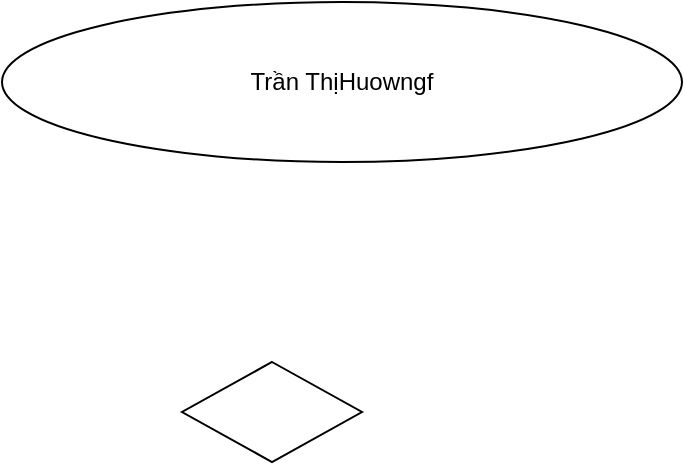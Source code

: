 <mxfile version="24.8.3">
  <diagram name="Trang-1" id="pjf1w4kvpYQWBEQBkmNG">
    <mxGraphModel dx="1289" dy="605" grid="1" gridSize="10" guides="1" tooltips="1" connect="1" arrows="1" fold="1" page="0" pageScale="1" pageWidth="827" pageHeight="1169" math="0" shadow="0">
      <root>
        <mxCell id="0" />
        <mxCell id="1" parent="0" />
        <mxCell id="1MHYraQ7-OuTu7WsoPmK-1" value="Trần ThịHuowngf" style="ellipse;whiteSpace=wrap;html=1;" parent="1" vertex="1">
          <mxGeometry x="40" y="130" width="340" height="80" as="geometry" />
        </mxCell>
        <mxCell id="88GRT2NpLmuiY70dsS1t-1" value="" style="rhombus;whiteSpace=wrap;html=1;" parent="1" vertex="1">
          <mxGeometry x="130" y="310" width="90" height="50" as="geometry" />
        </mxCell>
      </root>
    </mxGraphModel>
  </diagram>
</mxfile>
